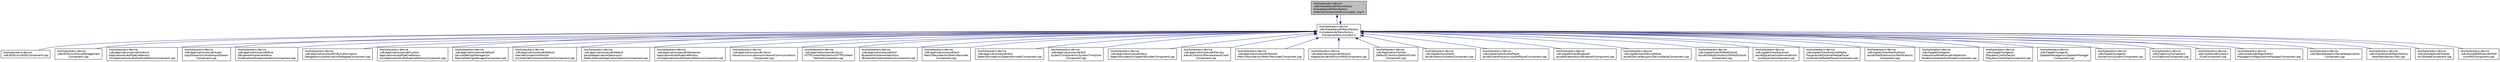 digraph "/workplace/avs-device-sdk/shared/acsdkManufactory/include/acsdkManufactory/internal/ComponentAccumulator_imp.h"
{
  edge [fontname="Helvetica",fontsize="10",labelfontname="Helvetica",labelfontsize="10"];
  node [fontname="Helvetica",fontsize="10",shape=record];
  Node53 [label="/workplace/avs-device\l-sdk/shared/acsdkManufactory\l/include/acsdkManufactory\l/internal/ComponentAccumulator_imp.h",height=0.2,width=0.4,color="black", fillcolor="grey75", style="filled", fontcolor="black"];
  Node53 -> Node54 [dir="back",color="midnightblue",fontsize="10",style="solid",fontname="Helvetica"];
  Node54 [label="/workplace/avs-device\l-sdk/shared/acsdkManufactory\l/include/acsdkManufactory\l/ComponentAccumulator.h",height=0.2,width=0.4,color="black", fillcolor="white", style="filled",URL="$_component_accumulator_8h.html"];
  Node54 -> Node55 [dir="back",color="midnightblue",fontsize="10",style="solid",fontname="Helvetica"];
  Node55 [label="/workplace/avs-device\l-sdk/ADSL/src/ADSLComponent.cpp",height=0.2,width=0.4,color="black", fillcolor="white", style="filled",URL="$_a_d_s_l_component_8cpp.html"];
  Node54 -> Node56 [dir="back",color="midnightblue",fontsize="10",style="solid",fontname="Helvetica"];
  Node56 [label="/workplace/avs-device\l-sdk/AFML/src/FocusManagement\lComponent.cpp",height=0.2,width=0.4,color="black", fillcolor="white", style="filled",URL="$_focus_management_component_8cpp.html"];
  Node54 -> Node57 [dir="back",color="midnightblue",fontsize="10",style="solid",fontname="Helvetica"];
  Node57 [label="/workplace/avs-device\l-sdk/applications/acsdkAndroid\lApplicationAudioPipelineFactory\l/src/ApplicationAudioPipelineFactoryComponent.cpp",height=0.2,width=0.4,color="black", fillcolor="white", style="filled",URL="$acsdk_android_application_audio_pipeline_factory_2src_2_application_audio_pipeline_factory_component_8cpp.html"];
  Node54 -> Node58 [dir="back",color="midnightblue",fontsize="10",style="solid",fontname="Helvetica"];
  Node58 [label="/workplace/avs-device\l-sdk/applications/acsdkAudio\lInputStream/src/AudioInputStream\lComponent.cpp",height=0.2,width=0.4,color="black", fillcolor="white", style="filled",URL="$_audio_input_stream_component_8cpp.html"];
  Node54 -> Node59 [dir="back",color="midnightblue",fontsize="10",style="solid",fontname="Helvetica"];
  Node59 [label="/workplace/avs-device\l-sdk/applications/acsdkBlue\lZBluetoothImplementation\l/src/BluetoothImplementationComponent.cpp",height=0.2,width=0.4,color="black", fillcolor="white", style="filled",URL="$acsdk_blue_z_bluetooth_implementation_2src_2_bluetooth_implementation_component_8cpp.html"];
  Node54 -> Node60 [dir="back",color="midnightblue",fontsize="10",style="solid",fontname="Helvetica"];
  Node60 [label="/workplace/avs-device\l-sdk/applications/acsdkCBLAuthorization\lDelegate/src/AuthorizationDelegateComponent.cpp",height=0.2,width=0.4,color="black", fillcolor="white", style="filled",URL="$_authorization_delegate_component_8cpp.html"];
  Node54 -> Node61 [dir="back",color="midnightblue",fontsize="10",style="solid",fontname="Helvetica"];
  Node61 [label="/workplace/avs-device\l-sdk/applications/acsdkCustom\lApplicationAudioPipelineFactory\l/src/ApplicationAudioPipelineFactoryComponent.cpp",height=0.2,width=0.4,color="black", fillcolor="white", style="filled",URL="$acsdk_custom_application_audio_pipeline_factory_2src_2_application_audio_pipeline_factory_component_8cpp.html"];
  Node54 -> Node62 [dir="back",color="midnightblue",fontsize="10",style="solid",fontname="Helvetica"];
  Node62 [label="/workplace/avs-device\l-sdk/applications/acsdkDefault\lDeviceSettingsManager/src\l/DeviceSettingsManagerComponent.cpp",height=0.2,width=0.4,color="black", fillcolor="white", style="filled",URL="$_device_settings_manager_component_8cpp.html"];
  Node54 -> Node63 [dir="back",color="midnightblue",fontsize="10",style="solid",fontname="Helvetica"];
  Node63 [label="/workplace/avs-device\l-sdk/applications/acsdkDefault\lInternetConnectionMonitor\l/src/InternetConnectionMonitorComponent.cpp",height=0.2,width=0.4,color="black", fillcolor="white", style="filled",URL="$_internet_connection_monitor_component_8cpp.html"];
  Node54 -> Node64 [dir="back",color="midnightblue",fontsize="10",style="solid",fontname="Helvetica"];
  Node64 [label="/workplace/avs-device\l-sdk/applications/acsdkDefault\lSampleApplicationOptions/src\l/DefaultSampleApplicationOptionsComponent.cpp",height=0.2,width=0.4,color="black", fillcolor="white", style="filled",URL="$_default_sample_application_options_component_8cpp.html"];
  Node54 -> Node65 [dir="back",color="midnightblue",fontsize="10",style="solid",fontname="Helvetica"];
  Node65 [label="/workplace/avs-device\l-sdk/applications/acsdkGstreamer\lApplicationAudioPipelineFactory\l/src/ApplicationAudioPipelineFactoryComponent.cpp",height=0.2,width=0.4,color="black", fillcolor="white", style="filled",URL="$acsdk_gstreamer_application_audio_pipeline_factory_2src_2_application_audio_pipeline_factory_component_8cpp.html"];
  Node54 -> Node66 [dir="back",color="midnightblue",fontsize="10",style="solid",fontname="Helvetica"];
  Node66 [label="/workplace/avs-device\l-sdk/applications/acsdkLibcurl\lAlexaCommunications/src/AlexaCommunications\lComponent.cpp",height=0.2,width=0.4,color="black", fillcolor="white", style="filled",URL="$_alexa_communications_component_8cpp.html"];
  Node54 -> Node67 [dir="back",color="midnightblue",fontsize="10",style="solid",fontname="Helvetica"];
  Node67 [label="/workplace/avs-device\l-sdk/applications/acsdkLibcurl\lHTTPContentFetcher/src/HTTPContent\lFetcherComponent.cpp",height=0.2,width=0.4,color="black", fillcolor="white", style="filled",URL="$_h_t_t_p_content_fetcher_component_8cpp.html"];
  Node54 -> Node68 [dir="back",color="midnightblue",fontsize="10",style="solid",fontname="Helvetica"];
  Node68 [label="/workplace/avs-device\l-sdk/applications/acsdkNull\lBluetoothImplementation/src\l/BluetoothImplementationComponent.cpp",height=0.2,width=0.4,color="black", fillcolor="white", style="filled",URL="$acsdk_null_bluetooth_implementation_2src_2_bluetooth_implementation_component_8cpp.html"];
  Node54 -> Node69 [dir="back",color="midnightblue",fontsize="10",style="solid",fontname="Helvetica"];
  Node69 [label="/workplace/avs-device\l-sdk/applications/acsdkNull\lMetricRecorder/src/MetricRecorder\lComponent.cpp",height=0.2,width=0.4,color="black", fillcolor="white", style="filled",URL="$acsdk_null_metric_recorder_2src_2_metric_recorder_component_8cpp.html"];
  Node54 -> Node70 [dir="back",color="midnightblue",fontsize="10",style="solid",fontname="Helvetica"];
  Node70 [label="/workplace/avs-device\l-sdk/applications/acsdkNull\lSpeechEncoder/src/SpeechEncoderComponent.cpp",height=0.2,width=0.4,color="black", fillcolor="white", style="filled",URL="$acsdk_null_speech_encoder_2src_2_speech_encoder_component_8cpp.html"];
  Node54 -> Node71 [dir="back",color="midnightblue",fontsize="10",style="solid",fontname="Helvetica"];
  Node71 [label="/workplace/avs-device\l-sdk/applications/acsdkNull\lSystemTimeZone/src/SystemTimeZone\lComponent.cpp",height=0.2,width=0.4,color="black", fillcolor="white", style="filled",URL="$_system_time_zone_component_8cpp.html"];
  Node54 -> Node72 [dir="back",color="midnightblue",fontsize="10",style="solid",fontname="Helvetica"];
  Node72 [label="/workplace/avs-device\l-sdk/applications/acsdkOpus\lSpeechEncoder/src/SpeechEncoderComponent.cpp",height=0.2,width=0.4,color="black", fillcolor="white", style="filled",URL="$acsdk_opus_speech_encoder_2src_2_speech_encoder_component_8cpp.html"];
  Node54 -> Node73 [dir="back",color="midnightblue",fontsize="10",style="solid",fontname="Helvetica"];
  Node73 [label="/workplace/avs-device\l-sdk/applications/acsdkPreview\lAlexaClient/src/PreviewAlexaClient\lComponent.cpp",height=0.2,width=0.4,color="black", fillcolor="white", style="filled",URL="$_preview_alexa_client_component_8cpp.html"];
  Node54 -> Node74 [dir="back",color="midnightblue",fontsize="10",style="solid",fontname="Helvetica"];
  Node74 [label="/workplace/avs-device\l-sdk/applications/acsdkSample\lMetricRecorder/src/MetricRecorderComponent.cpp",height=0.2,width=0.4,color="black", fillcolor="white", style="filled",URL="$acsdk_sample_metric_recorder_2src_2_metric_recorder_component_8cpp.html"];
  Node54 -> Node75 [dir="back",color="midnightblue",fontsize="10",style="solid",fontname="Helvetica"];
  Node75 [label="/workplace/avs-device\l-sdk/applications/acsdkSensory\lAdapter/acsdkKWD/src/KWDComponent.cpp",height=0.2,width=0.4,color="black", fillcolor="white", style="filled",URL="$applications_2acsdk_sensory_adapter_2acsdk_k_w_d_2src_2_k_w_d_component_8cpp.html"];
  Node54 -> Node76 [dir="back",color="midnightblue",fontsize="10",style="solid",fontname="Helvetica"];
  Node76 [label="/workplace/avs-device\l-sdk/ApplicationUtilities\l/DefaultClient/src/DefaultClient\lComponent.cpp",height=0.2,width=0.4,color="black", fillcolor="white", style="filled",URL="$_default_client_component_8cpp.html"];
  Node54 -> Node77 [dir="back",color="midnightblue",fontsize="10",style="solid",fontname="Helvetica"];
  Node77 [label="/workplace/avs-device\l-sdk/capabilities/Alerts\l/acsdkAlerts/src/AlertsComponent.cpp",height=0.2,width=0.4,color="black", fillcolor="white", style="filled",URL="$_alerts_component_8cpp.html"];
  Node54 -> Node78 [dir="back",color="midnightblue",fontsize="10",style="solid",fontname="Helvetica"];
  Node78 [label="/workplace/avs-device\l-sdk/capabilities/AudioPlayer\l/acsdkAudioPlayer/src/AudioPlayerComponent.cpp",height=0.2,width=0.4,color="black", fillcolor="white", style="filled",URL="$_audio_player_component_8cpp.html"];
  Node54 -> Node79 [dir="back",color="midnightblue",fontsize="10",style="solid",fontname="Helvetica"];
  Node79 [label="/workplace/avs-device\l-sdk/capabilities/Bluetooth\l/acsdkBluetooth/src/BluetoothComponent.cpp",height=0.2,width=0.4,color="black", fillcolor="white", style="filled",URL="$_bluetooth_component_8cpp.html"];
  Node54 -> Node80 [dir="back",color="midnightblue",fontsize="10",style="solid",fontname="Helvetica"];
  Node80 [label="/workplace/avs-device\l-sdk/capabilities/DeviceSetup\l/acsdkDeviceSetup/src/DeviceSetupComponent.cpp",height=0.2,width=0.4,color="black", fillcolor="white", style="filled",URL="$_device_setup_component_8cpp.html"];
  Node54 -> Node81 [dir="back",color="midnightblue",fontsize="10",style="solid",fontname="Helvetica"];
  Node81 [label="/workplace/avs-device\l-sdk/capabilities/DoNotDisturb\l/acsdkDoNotDisturb/src/DoNotDisturb\lComponent.cpp",height=0.2,width=0.4,color="black", fillcolor="white", style="filled",URL="$_do_not_disturb_component_8cpp.html"];
  Node54 -> Node82 [dir="back",color="midnightblue",fontsize="10",style="solid",fontname="Helvetica"];
  Node82 [label="/workplace/avs-device\l-sdk/capabilities/Equalizer\l/acsdkEqualizerImplementations\l/src/EqualizerComponent.cpp",height=0.2,width=0.4,color="black", fillcolor="white", style="filled",URL="$_equalizer_component_8cpp.html"];
  Node54 -> Node83 [dir="back",color="midnightblue",fontsize="10",style="solid",fontname="Helvetica"];
  Node83 [label="/workplace/avs-device\l-sdk/capabilities/ExternalMedia\lPlayer/acsdkExternalMediaPlayer\l/src/ExternalMediaPlayerComponent.cpp",height=0.2,width=0.4,color="black", fillcolor="white", style="filled",URL="$_external_media_player_component_8cpp.html"];
  Node54 -> Node84 [dir="back",color="midnightblue",fontsize="10",style="solid",fontname="Helvetica"];
  Node84 [label="/workplace/avs-device\l-sdk/capabilities/Notifications\l/acsdkNotifications/src/Notifications\lComponent.cpp",height=0.2,width=0.4,color="black", fillcolor="white", style="filled",URL="$_notifications_component_8cpp.html"];
  Node54 -> Node85 [dir="back",color="midnightblue",fontsize="10",style="solid",fontname="Helvetica"];
  Node85 [label="/workplace/avs-device\l-sdk/CapabilityAgents\l/InteractionModel/acsdkInteraction\lModel/src/InteractionModelComponent.cpp",height=0.2,width=0.4,color="black", fillcolor="white", style="filled",URL="$_interaction_model_component_8cpp.html"];
  Node54 -> Node86 [dir="back",color="midnightblue",fontsize="10",style="solid",fontname="Helvetica"];
  Node86 [label="/workplace/avs-device\l-sdk/CapabilityAgents\l/PlaybackController/src\l/PlaybackControllerComponent.cpp",height=0.2,width=0.4,color="black", fillcolor="white", style="filled",URL="$_playback_controller_component_8cpp.html"];
  Node54 -> Node87 [dir="back",color="midnightblue",fontsize="10",style="solid",fontname="Helvetica"];
  Node87 [label="/workplace/avs-device\l-sdk/CapabilityAgents\l/SpeakerManager/src/SpeakerManager\lComponent.cpp",height=0.2,width=0.4,color="black", fillcolor="white", style="filled",URL="$_speaker_manager_component_8cpp.html"];
  Node54 -> Node88 [dir="back",color="midnightblue",fontsize="10",style="solid",fontname="Helvetica"];
  Node88 [label="/workplace/avs-device\l-sdk/CapabilityAgents\l/System/src/SystemComponent.cpp",height=0.2,width=0.4,color="black", fillcolor="white", style="filled",URL="$_system_component_8cpp.html"];
  Node54 -> Node89 [dir="back",color="midnightblue",fontsize="10",style="solid",fontname="Helvetica"];
  Node89 [label="/workplace/avs-device\l-sdk/Captions/Component\l/src/CaptionsComponent.cpp",height=0.2,width=0.4,color="black", fillcolor="white", style="filled",URL="$_captions_component_8cpp.html"];
  Node54 -> Node90 [dir="back",color="midnightblue",fontsize="10",style="solid",fontname="Helvetica"];
  Node90 [label="/workplace/avs-device\l-sdk/core/acsdkCore/src\l/CoreComponent.cpp",height=0.2,width=0.4,color="black", fillcolor="white", style="filled",URL="$_core_component_8cpp.html"];
  Node54 -> Node91 [dir="back",color="midnightblue",fontsize="10",style="solid",fontname="Helvetica"];
  Node91 [label="/workplace/avs-device\l-sdk/core/acsdkRegistration\lManager/src/RegistrationManagerComponent.cpp",height=0.2,width=0.4,color="black", fillcolor="white", style="filled",URL="$_registration_manager_component_8cpp.html"];
  Node54 -> Node92 [dir="back",color="midnightblue",fontsize="10",style="solid",fontname="Helvetica"];
  Node92 [label="/workplace/avs-device\l-sdk/SampleApp/src/SampleApplication\lComponent.cpp",height=0.2,width=0.4,color="black", fillcolor="white", style="filled",URL="$_sample_application_component_8cpp.html"];
  Node54 -> Node53 [dir="back",color="midnightblue",fontsize="10",style="solid",fontname="Helvetica"];
  Node54 -> Node93 [dir="back",color="midnightblue",fontsize="10",style="solid",fontname="Helvetica"];
  Node93 [label="/workplace/avs-device\l-sdk/shared/acsdkManufactory\l/test/ManufactoryTest.cpp",height=0.2,width=0.4,color="black", fillcolor="white", style="filled",URL="$_manufactory_test_8cpp.html"];
  Node54 -> Node94 [dir="back",color="midnightblue",fontsize="10",style="solid",fontname="Helvetica"];
  Node94 [label="/workplace/avs-device\l-sdk/shared/acsdkShared\l/src/SharedComponent.cpp",height=0.2,width=0.4,color="black", fillcolor="white", style="filled",URL="$_shared_component_8cpp.html"];
  Node54 -> Node95 [dir="back",color="midnightblue",fontsize="10",style="solid",fontname="Helvetica"];
  Node95 [label="/workplace/avs-device\l-sdk/shared/KWD/acsdkKWD\l/src/KWDComponent.cpp",height=0.2,width=0.4,color="black", fillcolor="white", style="filled",URL="$shared_2_k_w_d_2acsdk_k_w_d_2src_2_k_w_d_component_8cpp.html"];
}
